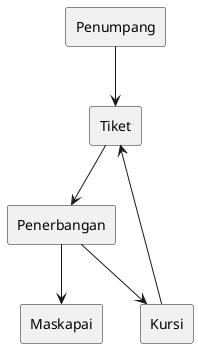 @startuml
rectangle "Penumpang" as Penumpang
rectangle "Penerbangan" as Penerbangan
rectangle "Maskapai" as Maskapai
rectangle "Tiket" as Tiket
rectangle "Kursi" as Kursi

Penumpang --> Tiket
Tiket --> Penerbangan
Penerbangan --> Maskapai
Penerbangan --> Kursi
Kursi --> Tiket

@enduml